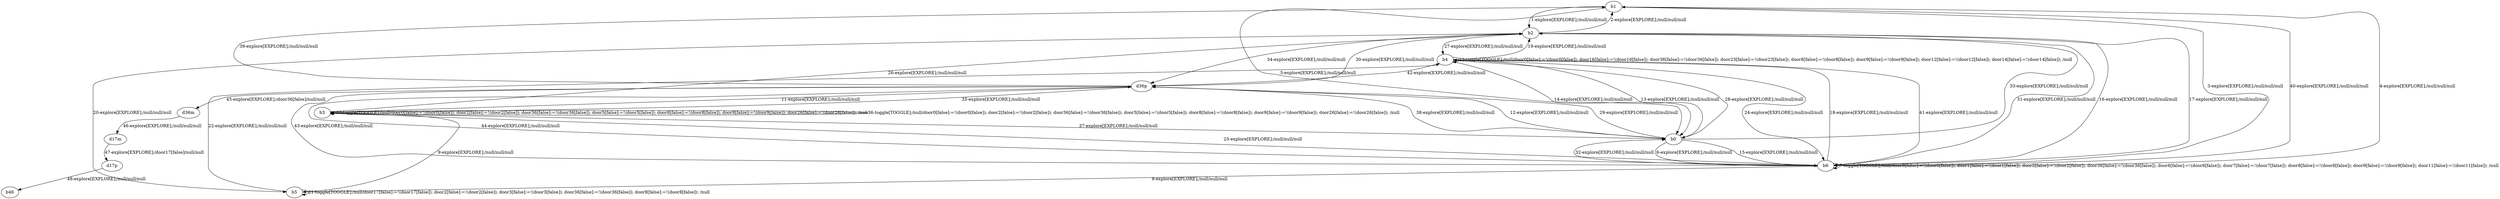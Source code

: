 # Total number of goals covered by this test: 1
# d17p --> b46

digraph g {
"b1" -> "b2" [label = "1-explore[EXPLORE];/null/null/null"];
"b2" -> "b1" [label = "2-explore[EXPLORE];/null/null/null"];
"b1" -> "b6" [label = "3-explore[EXPLORE];/null/null/null"];
"b6" -> "b1" [label = "4-explore[EXPLORE];/null/null/null"];
"b1" -> "b0" [label = "5-explore[EXPLORE];/null/null/null"];
"b0" -> "b6" [label = "6-explore[EXPLORE];/null/null/null"];
"b6" -> "b6" [label = "7-toggle[TOGGLE];/null/door0[false]:=!(door0[false]); door1[false]:=!(door1[false]); door2[false]:=!(door2[false]); door36[false]:=!(door36[false]); door6[false]:=!(door6[false]); door7[false]:=!(door7[false]); door8[false]:=!(door8[false]); door9[false]:=!(door9[false]); door11[false]:=!(door11[false]); /null"];
"b6" -> "b5" [label = "8-explore[EXPLORE];/null/null/null"];
"b5" -> "b3" [label = "9-explore[EXPLORE];/null/null/null"];
"b3" -> "b3" [label = "10-toggle[TOGGLE];/null/door0[false]:=!(door0[false]); door2[false]:=!(door2[false]); door36[false]:=!(door36[false]); door5[false]:=!(door5[false]); door8[false]:=!(door8[false]); door9[false]:=!(door9[false]); door26[false]:=!(door26[false]); /null"];
"b3" -> "d36p" [label = "11-explore[EXPLORE];/null/null/null"];
"d36p" -> "b0" [label = "12-explore[EXPLORE];/null/null/null"];
"b0" -> "b4" [label = "13-explore[EXPLORE];/null/null/null"];
"b4" -> "b0" [label = "14-explore[EXPLORE];/null/null/null"];
"b0" -> "b6" [label = "15-explore[EXPLORE];/null/null/null"];
"b6" -> "b2" [label = "16-explore[EXPLORE];/null/null/null"];
"b2" -> "b6" [label = "17-explore[EXPLORE];/null/null/null"];
"b6" -> "b4" [label = "18-explore[EXPLORE];/null/null/null"];
"b4" -> "b2" [label = "19-explore[EXPLORE];/null/null/null"];
"b2" -> "b5" [label = "20-explore[EXPLORE];/null/null/null"];
"b5" -> "b5" [label = "21-toggle[TOGGLE];/null/door17[false]:=!(door17[false]); door2[false]:=!(door2[false]); door3[false]:=!(door3[false]); door36[false]:=!(door36[false]); door8[false]:=!(door8[false]); /null"];
"b5" -> "b4" [label = "22-explore[EXPLORE];/null/null/null"];
"b4" -> "b4" [label = "23-toggle[TOGGLE];/null/door0[false]:=!(door0[false]); door16[false]:=!(door16[false]); door36[false]:=!(door36[false]); door23[false]:=!(door23[false]); door8[false]:=!(door8[false]); door9[false]:=!(door9[false]); door12[false]:=!(door12[false]); door14[false]:=!(door14[false]); /null"];
"b4" -> "b6" [label = "24-explore[EXPLORE];/null/null/null"];
"b6" -> "b3" [label = "25-explore[EXPLORE];/null/null/null"];
"b3" -> "b2" [label = "26-explore[EXPLORE];/null/null/null"];
"b2" -> "b4" [label = "27-explore[EXPLORE];/null/null/null"];
"b4" -> "b0" [label = "28-explore[EXPLORE];/null/null/null"];
"b0" -> "d36p" [label = "29-explore[EXPLORE];/null/null/null"];
"d36p" -> "b2" [label = "30-explore[EXPLORE];/null/null/null"];
"b2" -> "b6" [label = "31-explore[EXPLORE];/null/null/null"];
"b6" -> "b0" [label = "32-explore[EXPLORE];/null/null/null"];
"b0" -> "b2" [label = "33-explore[EXPLORE];/null/null/null"];
"b2" -> "d36p" [label = "34-explore[EXPLORE];/null/null/null"];
"d36p" -> "b3" [label = "35-explore[EXPLORE];/null/null/null"];
"b3" -> "b3" [label = "36-toggle[TOGGLE];/null/door0[false]:=!(door0[false]); door2[false]:=!(door2[false]); door36[false]:=!(door36[false]); door5[false]:=!(door5[false]); door8[false]:=!(door8[false]); door9[false]:=!(door9[false]); door26[false]:=!(door26[false]); /null"];
"b3" -> "b0" [label = "37-explore[EXPLORE];/null/null/null"];
"b0" -> "d36p" [label = "38-explore[EXPLORE];/null/null/null"];
"d36p" -> "b1" [label = "39-explore[EXPLORE];/null/null/null"];
"b1" -> "b6" [label = "40-explore[EXPLORE];/null/null/null"];
"b6" -> "b4" [label = "41-explore[EXPLORE];/null/null/null"];
"b4" -> "d36p" [label = "42-explore[EXPLORE];/null/null/null"];
"d36p" -> "b6" [label = "43-explore[EXPLORE];/null/null/null"];
"b6" -> "d36p" [label = "44-explore[EXPLORE];/null/null/null"];
"d36p" -> "d36m" [label = "45-explore[EXPLORE];/door36[false]/null/null"];
"d36m" -> "d17m" [label = "46-explore[EXPLORE];/null/null/null"];
"d17m" -> "d17p" [label = "47-explore[EXPLORE];/door17[false]/null/null"];
"d17p" -> "b46" [label = "48-explore[EXPLORE];/null/null/null"];
}